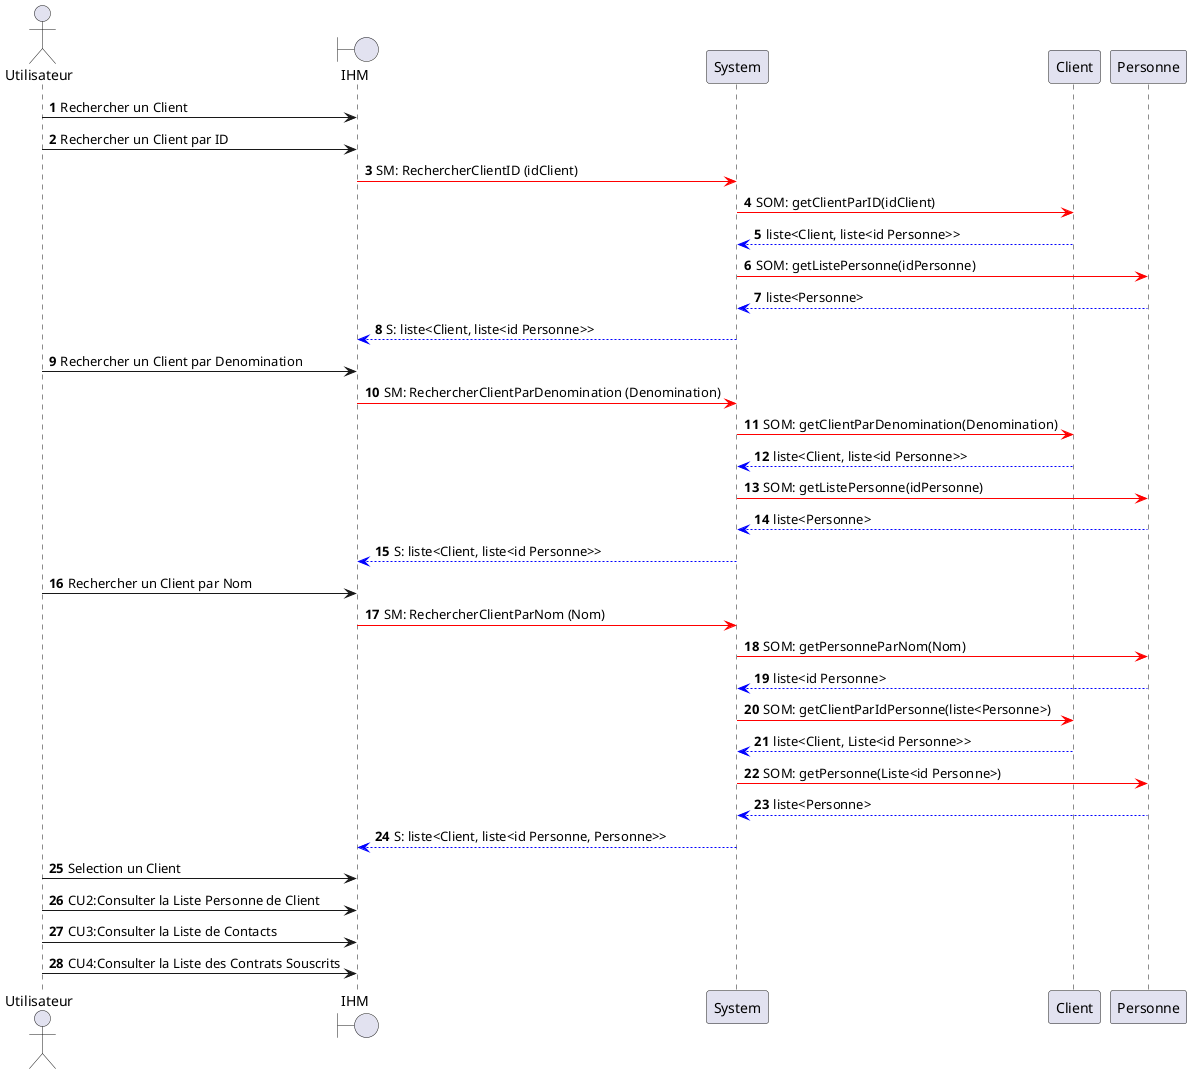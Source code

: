 @startuml
actor Utilisateur as U
boundary IHM as I
participant System as S
participant Client as C
participant Personne as P

autonumber

U->I: Rechercher un Client

U->I: Rechercher un Client par ID
    I-[#red]>S: SM: RechercherClientID (idClient)
        S-[#red]>C: SOM: getClientParID(idClient)
        C-[#0000FF]->S: liste<Client, liste<id Personne>>

        S-[#red]>P: SOM: getListePersonne(idPersonne)
        P-[#0000FF]->S: liste<Personne>
    S-[#0000FF]->I: S: liste<Client, liste<id Personne>>

U->I: Rechercher un Client par Denomination
    I-[#red]>S: SM: RechercherClientParDenomination (Denomination)
         S-[#red]>C: SOM: getClientParDenomination(Denomination)
         C-[#0000FF]->S: liste<Client, liste<id Personne>>

         S-[#red]>P: SOM: getListePersonne(idPersonne)
         P-[#0000FF]->S: liste<Personne>
    S-[#0000FF]->I: S: liste<Client, liste<id Personne>>

U->I: Rechercher un Client par Nom
    I-[#red]>S: SM: RechercherClientParNom (Nom)
         S-[#red]>P: SOM: getPersonneParNom(Nom)
         P-[#0000FF]->S: liste<id Personne>

         S-[#red]>C: SOM: getClientParIdPersonne(liste<Personne>)
         C-[#0000FF]->S: liste<Client, Liste<id Personne>>

         S-[#red]>P: SOM: getPersonne(Liste<id Personne>)
         P-[#0000FF]->S: liste<Personne>
    S-[#0000FF]->I: S: liste<Client, liste<id Personne, Personne>>

U->I: Selection un Client

U->I: CU2:Consulter la Liste Personne de Client
U->I: CU3:Consulter la Liste de Contacts
U->I: CU4:Consulter la Liste des Contrats Souscrits


@enduml